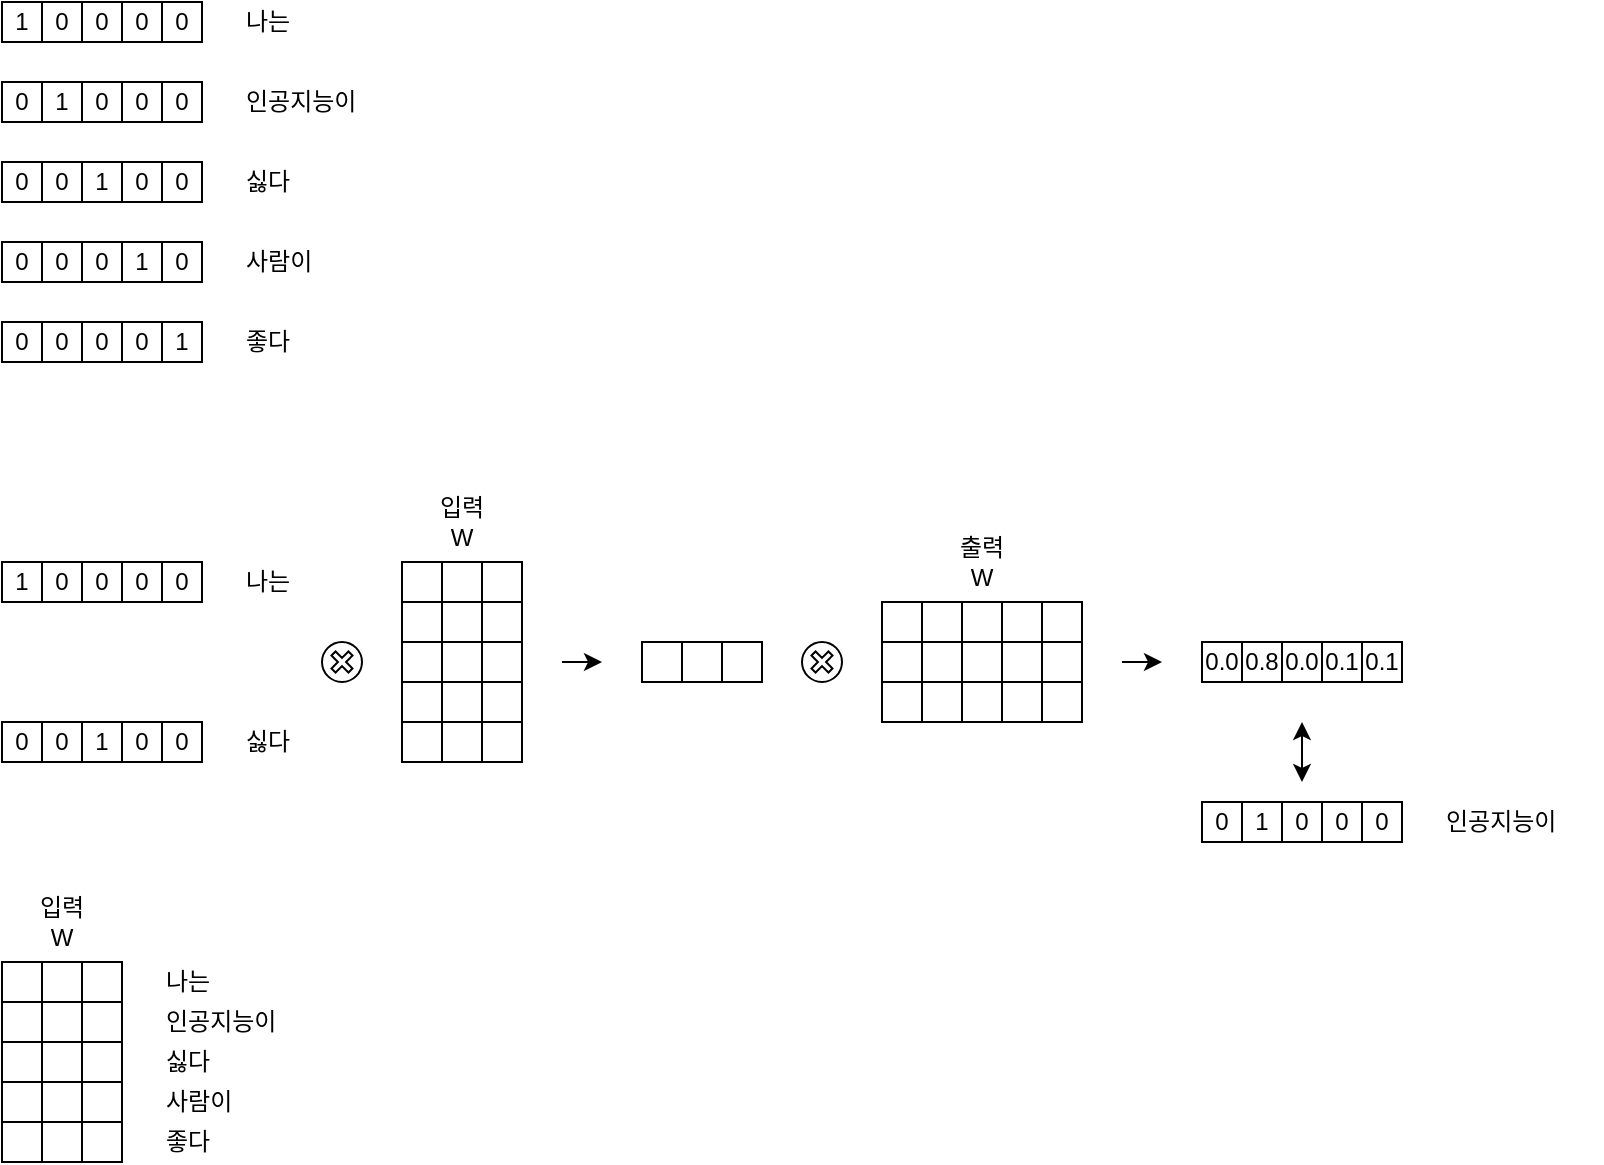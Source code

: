 <mxfile version="13.0.2" type="device"><diagram id="gSFtgMqGi9ohHK26Lygv" name="Page-1"><mxGraphModel dx="767" dy="381" grid="1" gridSize="10" guides="1" tooltips="1" connect="1" arrows="1" fold="1" page="1" pageScale="1" pageWidth="850" pageHeight="1100" math="0" shadow="0"><root><mxCell id="0"/><mxCell id="1" parent="0"/><mxCell id="Qm2T9JlyRPmXL9uz5Jr--550" value="나는" style="text;html=1;strokeColor=none;fillColor=none;align=left;verticalAlign=middle;whiteSpace=wrap;rounded=0;" parent="1" vertex="1"><mxGeometry x="200" y="760" width="40" height="20" as="geometry"/></mxCell><mxCell id="Qm2T9JlyRPmXL9uz5Jr--552" value="싫다" style="text;html=1;strokeColor=none;fillColor=none;align=left;verticalAlign=middle;whiteSpace=wrap;rounded=0;" parent="1" vertex="1"><mxGeometry x="200" y="840" width="40" height="20" as="geometry"/></mxCell><mxCell id="ip2RhkifNBd4gO8MAAc1-50" value="" style="group" parent="1" vertex="1" connectable="0"><mxGeometry x="80" y="760" width="100" height="20" as="geometry"/></mxCell><mxCell id="Qm2T9JlyRPmXL9uz5Jr--544" value="0" style="rounded=0;whiteSpace=wrap;html=1;" parent="ip2RhkifNBd4gO8MAAc1-50" vertex="1"><mxGeometry x="40" width="20" height="20" as="geometry"/></mxCell><mxCell id="Qm2T9JlyRPmXL9uz5Jr--545" value="0" style="rounded=0;whiteSpace=wrap;html=1;" parent="ip2RhkifNBd4gO8MAAc1-50" vertex="1"><mxGeometry x="60" width="20" height="20" as="geometry"/></mxCell><mxCell id="Qm2T9JlyRPmXL9uz5Jr--546" value="0" style="rounded=0;whiteSpace=wrap;html=1;" parent="ip2RhkifNBd4gO8MAAc1-50" vertex="1"><mxGeometry x="80" width="20" height="20" as="geometry"/></mxCell><mxCell id="DAUQ6B24CuXN-xRXa3BH-2" value="1" style="rounded=0;whiteSpace=wrap;html=1;" parent="ip2RhkifNBd4gO8MAAc1-50" vertex="1"><mxGeometry width="20" height="20" as="geometry"/></mxCell><mxCell id="DAUQ6B24CuXN-xRXa3BH-3" value="0" style="rounded=0;whiteSpace=wrap;html=1;" parent="ip2RhkifNBd4gO8MAAc1-50" vertex="1"><mxGeometry x="20" width="20" height="20" as="geometry"/></mxCell><mxCell id="ip2RhkifNBd4gO8MAAc1-52" value="" style="group" parent="1" vertex="1" connectable="0"><mxGeometry x="80" y="840" width="100" height="20" as="geometry"/></mxCell><mxCell id="Qm2T9JlyRPmXL9uz5Jr--553" value="1" style="rounded=0;whiteSpace=wrap;html=1;" parent="ip2RhkifNBd4gO8MAAc1-52" vertex="1"><mxGeometry x="40" width="20" height="20" as="geometry"/></mxCell><mxCell id="Qm2T9JlyRPmXL9uz5Jr--554" value="0" style="rounded=0;whiteSpace=wrap;html=1;" parent="ip2RhkifNBd4gO8MAAc1-52" vertex="1"><mxGeometry x="60" width="20" height="20" as="geometry"/></mxCell><mxCell id="Qm2T9JlyRPmXL9uz5Jr--555" value="0" style="rounded=0;whiteSpace=wrap;html=1;" parent="ip2RhkifNBd4gO8MAAc1-52" vertex="1"><mxGeometry x="80" width="20" height="20" as="geometry"/></mxCell><mxCell id="DAUQ6B24CuXN-xRXa3BH-6" value="0" style="rounded=0;whiteSpace=wrap;html=1;" parent="ip2RhkifNBd4gO8MAAc1-52" vertex="1"><mxGeometry width="20" height="20" as="geometry"/></mxCell><mxCell id="DAUQ6B24CuXN-xRXa3BH-7" value="0" style="rounded=0;whiteSpace=wrap;html=1;" parent="ip2RhkifNBd4gO8MAAc1-52" vertex="1"><mxGeometry x="20" width="20" height="20" as="geometry"/></mxCell><mxCell id="-RORJ_Um0UERfcdkDbXC-8" value="" style="group" vertex="1" connectable="0" parent="1"><mxGeometry x="680" y="880" width="100" height="20" as="geometry"/></mxCell><mxCell id="-RORJ_Um0UERfcdkDbXC-9" value="0" style="rounded=0;whiteSpace=wrap;html=1;" vertex="1" parent="-RORJ_Um0UERfcdkDbXC-8"><mxGeometry x="40" width="20" height="20" as="geometry"/></mxCell><mxCell id="-RORJ_Um0UERfcdkDbXC-10" value="0" style="rounded=0;whiteSpace=wrap;html=1;" vertex="1" parent="-RORJ_Um0UERfcdkDbXC-8"><mxGeometry x="60" width="20" height="20" as="geometry"/></mxCell><mxCell id="-RORJ_Um0UERfcdkDbXC-11" value="0" style="rounded=0;whiteSpace=wrap;html=1;" vertex="1" parent="-RORJ_Um0UERfcdkDbXC-8"><mxGeometry x="80" width="20" height="20" as="geometry"/></mxCell><mxCell id="-RORJ_Um0UERfcdkDbXC-12" value="0" style="rounded=0;whiteSpace=wrap;html=1;" vertex="1" parent="-RORJ_Um0UERfcdkDbXC-8"><mxGeometry width="20" height="20" as="geometry"/></mxCell><mxCell id="-RORJ_Um0UERfcdkDbXC-13" value="1" style="rounded=0;whiteSpace=wrap;html=1;" vertex="1" parent="-RORJ_Um0UERfcdkDbXC-8"><mxGeometry x="20" width="20" height="20" as="geometry"/></mxCell><mxCell id="-RORJ_Um0UERfcdkDbXC-14" value="인공지능이" style="text;html=1;strokeColor=none;fillColor=none;align=left;verticalAlign=middle;whiteSpace=wrap;rounded=0;" vertex="1" parent="1"><mxGeometry x="800" y="880" width="80" height="20" as="geometry"/></mxCell><mxCell id="-RORJ_Um0UERfcdkDbXC-37" value="" style="group;container=1;" vertex="1" connectable="0" parent="1"><mxGeometry x="280" y="760" width="60" height="100" as="geometry"/></mxCell><mxCell id="-RORJ_Um0UERfcdkDbXC-22" value="" style="rounded=0;whiteSpace=wrap;html=1;" vertex="1" parent="-RORJ_Um0UERfcdkDbXC-37"><mxGeometry y="40" width="20" height="20" as="geometry"/></mxCell><mxCell id="-RORJ_Um0UERfcdkDbXC-23" value="" style="rounded=0;whiteSpace=wrap;html=1;" vertex="1" parent="-RORJ_Um0UERfcdkDbXC-37"><mxGeometry y="60" width="20" height="20" as="geometry"/></mxCell><mxCell id="-RORJ_Um0UERfcdkDbXC-24" value="" style="rounded=0;whiteSpace=wrap;html=1;" vertex="1" parent="-RORJ_Um0UERfcdkDbXC-37"><mxGeometry y="80" width="20" height="20" as="geometry"/></mxCell><mxCell id="-RORJ_Um0UERfcdkDbXC-25" value="" style="rounded=0;whiteSpace=wrap;html=1;" vertex="1" parent="-RORJ_Um0UERfcdkDbXC-37"><mxGeometry width="20" height="20" as="geometry"/></mxCell><mxCell id="-RORJ_Um0UERfcdkDbXC-26" value="" style="rounded=0;whiteSpace=wrap;html=1;" vertex="1" parent="-RORJ_Um0UERfcdkDbXC-37"><mxGeometry y="20" width="20" height="20" as="geometry"/></mxCell><mxCell id="-RORJ_Um0UERfcdkDbXC-27" value="" style="rounded=0;whiteSpace=wrap;html=1;" vertex="1" parent="-RORJ_Um0UERfcdkDbXC-37"><mxGeometry x="20" y="40" width="20" height="20" as="geometry"/></mxCell><mxCell id="-RORJ_Um0UERfcdkDbXC-28" value="" style="rounded=0;whiteSpace=wrap;html=1;" vertex="1" parent="-RORJ_Um0UERfcdkDbXC-37"><mxGeometry x="20" y="60" width="20" height="20" as="geometry"/></mxCell><mxCell id="-RORJ_Um0UERfcdkDbXC-29" value="" style="rounded=0;whiteSpace=wrap;html=1;" vertex="1" parent="-RORJ_Um0UERfcdkDbXC-37"><mxGeometry x="20" y="80" width="20" height="20" as="geometry"/></mxCell><mxCell id="-RORJ_Um0UERfcdkDbXC-30" value="" style="rounded=0;whiteSpace=wrap;html=1;" vertex="1" parent="-RORJ_Um0UERfcdkDbXC-37"><mxGeometry x="20" width="20" height="20" as="geometry"/></mxCell><mxCell id="-RORJ_Um0UERfcdkDbXC-31" value="" style="rounded=0;whiteSpace=wrap;html=1;" vertex="1" parent="-RORJ_Um0UERfcdkDbXC-37"><mxGeometry x="20" y="20" width="20" height="20" as="geometry"/></mxCell><mxCell id="-RORJ_Um0UERfcdkDbXC-32" value="" style="rounded=0;whiteSpace=wrap;html=1;" vertex="1" parent="-RORJ_Um0UERfcdkDbXC-37"><mxGeometry x="40" y="40" width="20" height="20" as="geometry"/></mxCell><mxCell id="-RORJ_Um0UERfcdkDbXC-33" value="" style="rounded=0;whiteSpace=wrap;html=1;" vertex="1" parent="-RORJ_Um0UERfcdkDbXC-37"><mxGeometry x="40" y="60" width="20" height="20" as="geometry"/></mxCell><mxCell id="-RORJ_Um0UERfcdkDbXC-34" value="" style="rounded=0;whiteSpace=wrap;html=1;" vertex="1" parent="-RORJ_Um0UERfcdkDbXC-37"><mxGeometry x="40" y="80" width="20" height="20" as="geometry"/></mxCell><mxCell id="-RORJ_Um0UERfcdkDbXC-35" value="" style="rounded=0;whiteSpace=wrap;html=1;" vertex="1" parent="-RORJ_Um0UERfcdkDbXC-37"><mxGeometry x="40" width="20" height="20" as="geometry"/></mxCell><mxCell id="-RORJ_Um0UERfcdkDbXC-36" value="" style="rounded=0;whiteSpace=wrap;html=1;" vertex="1" parent="-RORJ_Um0UERfcdkDbXC-37"><mxGeometry x="40" y="20" width="20" height="20" as="geometry"/></mxCell><mxCell id="-RORJ_Um0UERfcdkDbXC-38" value="입력&lt;br&gt;W" style="text;html=1;strokeColor=none;fillColor=none;align=center;verticalAlign=middle;whiteSpace=wrap;rounded=0;" vertex="1" parent="1"><mxGeometry x="280" y="720" width="60" height="40" as="geometry"/></mxCell><mxCell id="-RORJ_Um0UERfcdkDbXC-42" style="edgeStyle=orthogonalEdgeStyle;rounded=0;orthogonalLoop=1;jettySize=auto;html=1;fontSize=16;" edge="1" parent="1"><mxGeometry relative="1" as="geometry"><mxPoint x="360" y="810" as="sourcePoint"/><mxPoint x="380" y="810" as="targetPoint"/></mxGeometry></mxCell><mxCell id="-RORJ_Um0UERfcdkDbXC-51" value="" style="group" vertex="1" connectable="0" parent="1"><mxGeometry x="400" y="800" width="60" height="20" as="geometry"/></mxCell><mxCell id="-RORJ_Um0UERfcdkDbXC-39" value="" style="rounded=0;whiteSpace=wrap;html=1;" vertex="1" parent="-RORJ_Um0UERfcdkDbXC-51"><mxGeometry width="20" height="20" as="geometry"/></mxCell><mxCell id="-RORJ_Um0UERfcdkDbXC-40" value="" style="rounded=0;whiteSpace=wrap;html=1;" vertex="1" parent="-RORJ_Um0UERfcdkDbXC-51"><mxGeometry x="20" width="20" height="20" as="geometry"/></mxCell><mxCell id="-RORJ_Um0UERfcdkDbXC-41" value="" style="rounded=0;whiteSpace=wrap;html=1;" vertex="1" parent="-RORJ_Um0UERfcdkDbXC-51"><mxGeometry x="40" width="20" height="20" as="geometry"/></mxCell><mxCell id="-RORJ_Um0UERfcdkDbXC-57" value="" style="group" vertex="1" connectable="0" parent="1"><mxGeometry x="520" y="780" width="20" height="60" as="geometry"/></mxCell><mxCell id="-RORJ_Um0UERfcdkDbXC-53" value="" style="rounded=0;whiteSpace=wrap;html=1;" vertex="1" parent="-RORJ_Um0UERfcdkDbXC-57"><mxGeometry y="20" width="20" height="20" as="geometry"/></mxCell><mxCell id="-RORJ_Um0UERfcdkDbXC-54" value="" style="rounded=0;whiteSpace=wrap;html=1;" vertex="1" parent="-RORJ_Um0UERfcdkDbXC-57"><mxGeometry y="40" width="20" height="20" as="geometry"/></mxCell><mxCell id="-RORJ_Um0UERfcdkDbXC-55" value="" style="rounded=0;whiteSpace=wrap;html=1;" vertex="1" parent="-RORJ_Um0UERfcdkDbXC-57"><mxGeometry width="20" height="20" as="geometry"/></mxCell><mxCell id="-RORJ_Um0UERfcdkDbXC-58" value="" style="group" vertex="1" connectable="0" parent="1"><mxGeometry x="540" y="780" width="20" height="60" as="geometry"/></mxCell><mxCell id="-RORJ_Um0UERfcdkDbXC-59" value="" style="rounded=0;whiteSpace=wrap;html=1;" vertex="1" parent="-RORJ_Um0UERfcdkDbXC-58"><mxGeometry y="20" width="20" height="20" as="geometry"/></mxCell><mxCell id="-RORJ_Um0UERfcdkDbXC-60" value="" style="rounded=0;whiteSpace=wrap;html=1;" vertex="1" parent="-RORJ_Um0UERfcdkDbXC-58"><mxGeometry y="40" width="20" height="20" as="geometry"/></mxCell><mxCell id="-RORJ_Um0UERfcdkDbXC-61" value="" style="rounded=0;whiteSpace=wrap;html=1;" vertex="1" parent="-RORJ_Um0UERfcdkDbXC-58"><mxGeometry width="20" height="20" as="geometry"/></mxCell><mxCell id="-RORJ_Um0UERfcdkDbXC-62" value="" style="group" vertex="1" connectable="0" parent="1"><mxGeometry x="560" y="780" width="20" height="60" as="geometry"/></mxCell><mxCell id="-RORJ_Um0UERfcdkDbXC-63" value="" style="rounded=0;whiteSpace=wrap;html=1;" vertex="1" parent="-RORJ_Um0UERfcdkDbXC-62"><mxGeometry y="20" width="20" height="20" as="geometry"/></mxCell><mxCell id="-RORJ_Um0UERfcdkDbXC-64" value="" style="rounded=0;whiteSpace=wrap;html=1;" vertex="1" parent="-RORJ_Um0UERfcdkDbXC-62"><mxGeometry y="40" width="20" height="20" as="geometry"/></mxCell><mxCell id="-RORJ_Um0UERfcdkDbXC-65" value="" style="rounded=0;whiteSpace=wrap;html=1;" vertex="1" parent="-RORJ_Um0UERfcdkDbXC-62"><mxGeometry width="20" height="20" as="geometry"/></mxCell><mxCell id="-RORJ_Um0UERfcdkDbXC-66" value="" style="group" vertex="1" connectable="0" parent="1"><mxGeometry x="580" y="780" width="20" height="60" as="geometry"/></mxCell><mxCell id="-RORJ_Um0UERfcdkDbXC-67" value="" style="rounded=0;whiteSpace=wrap;html=1;" vertex="1" parent="-RORJ_Um0UERfcdkDbXC-66"><mxGeometry y="20" width="20" height="20" as="geometry"/></mxCell><mxCell id="-RORJ_Um0UERfcdkDbXC-68" value="" style="rounded=0;whiteSpace=wrap;html=1;" vertex="1" parent="-RORJ_Um0UERfcdkDbXC-66"><mxGeometry y="40" width="20" height="20" as="geometry"/></mxCell><mxCell id="-RORJ_Um0UERfcdkDbXC-69" value="" style="rounded=0;whiteSpace=wrap;html=1;" vertex="1" parent="-RORJ_Um0UERfcdkDbXC-66"><mxGeometry width="20" height="20" as="geometry"/></mxCell><mxCell id="-RORJ_Um0UERfcdkDbXC-70" value="" style="group" vertex="1" connectable="0" parent="1"><mxGeometry x="600" y="780" width="20" height="60" as="geometry"/></mxCell><mxCell id="-RORJ_Um0UERfcdkDbXC-71" value="" style="rounded=0;whiteSpace=wrap;html=1;" vertex="1" parent="-RORJ_Um0UERfcdkDbXC-70"><mxGeometry y="20" width="20" height="20" as="geometry"/></mxCell><mxCell id="-RORJ_Um0UERfcdkDbXC-72" value="" style="rounded=0;whiteSpace=wrap;html=1;" vertex="1" parent="-RORJ_Um0UERfcdkDbXC-70"><mxGeometry y="40" width="20" height="20" as="geometry"/></mxCell><mxCell id="-RORJ_Um0UERfcdkDbXC-73" value="" style="rounded=0;whiteSpace=wrap;html=1;" vertex="1" parent="-RORJ_Um0UERfcdkDbXC-70"><mxGeometry width="20" height="20" as="geometry"/></mxCell><mxCell id="-RORJ_Um0UERfcdkDbXC-75" style="edgeStyle=orthogonalEdgeStyle;rounded=0;orthogonalLoop=1;jettySize=auto;html=1;fontSize=16;" edge="1" parent="1"><mxGeometry relative="1" as="geometry"><mxPoint x="640" y="810" as="sourcePoint"/><mxPoint x="660" y="810" as="targetPoint"/></mxGeometry></mxCell><mxCell id="-RORJ_Um0UERfcdkDbXC-76" value="" style="shape=mxgraph.bpmn.shape;html=1;verticalLabelPosition=bottom;labelBackgroundColor=#ffffff;verticalAlign=top;align=center;perimeter=ellipsePerimeter;outlineConnect=0;outline=standard;symbol=parallelMultiple;strokeColor=#000000;fillColor=none;fontColor=#B3B3B3;rotation=-45;" vertex="1" parent="1"><mxGeometry x="480" y="800" width="20" height="20" as="geometry"/></mxCell><mxCell id="-RORJ_Um0UERfcdkDbXC-77" value="출력&lt;br&gt;W" style="text;html=1;strokeColor=none;fillColor=none;align=center;verticalAlign=middle;whiteSpace=wrap;rounded=0;" vertex="1" parent="1"><mxGeometry x="540" y="740" width="60" height="40" as="geometry"/></mxCell><mxCell id="-RORJ_Um0UERfcdkDbXC-169" value="나는" style="text;html=1;strokeColor=none;fillColor=none;align=left;verticalAlign=middle;whiteSpace=wrap;rounded=0;" vertex="1" parent="1"><mxGeometry x="200" y="480" width="80" height="20" as="geometry"/></mxCell><mxCell id="-RORJ_Um0UERfcdkDbXC-170" value="인공지능이" style="text;html=1;strokeColor=none;fillColor=none;align=left;verticalAlign=middle;whiteSpace=wrap;rounded=0;" vertex="1" parent="1"><mxGeometry x="200" y="520" width="80" height="20" as="geometry"/></mxCell><mxCell id="-RORJ_Um0UERfcdkDbXC-171" value="싫다" style="text;html=1;strokeColor=none;fillColor=none;align=left;verticalAlign=middle;whiteSpace=wrap;rounded=0;" vertex="1" parent="1"><mxGeometry x="200" y="560" width="80" height="20" as="geometry"/></mxCell><mxCell id="-RORJ_Um0UERfcdkDbXC-173" value="사람이" style="text;html=1;strokeColor=none;fillColor=none;align=left;verticalAlign=middle;whiteSpace=wrap;rounded=0;" vertex="1" parent="1"><mxGeometry x="200" y="600" width="80" height="20" as="geometry"/></mxCell><mxCell id="-RORJ_Um0UERfcdkDbXC-174" value="좋다" style="text;html=1;strokeColor=none;fillColor=none;align=left;verticalAlign=middle;whiteSpace=wrap;rounded=0;" vertex="1" parent="1"><mxGeometry x="200" y="640" width="80" height="20" as="geometry"/></mxCell><mxCell id="-RORJ_Um0UERfcdkDbXC-175" value="" style="group" vertex="1" connectable="0" parent="1"><mxGeometry x="80" y="480" width="100" height="20" as="geometry"/></mxCell><mxCell id="-RORJ_Um0UERfcdkDbXC-176" value="0" style="rounded=0;whiteSpace=wrap;html=1;" vertex="1" parent="-RORJ_Um0UERfcdkDbXC-175"><mxGeometry x="40" width="20" height="20" as="geometry"/></mxCell><mxCell id="-RORJ_Um0UERfcdkDbXC-177" value="0" style="rounded=0;whiteSpace=wrap;html=1;" vertex="1" parent="-RORJ_Um0UERfcdkDbXC-175"><mxGeometry x="60" width="20" height="20" as="geometry"/></mxCell><mxCell id="-RORJ_Um0UERfcdkDbXC-178" value="0" style="rounded=0;whiteSpace=wrap;html=1;" vertex="1" parent="-RORJ_Um0UERfcdkDbXC-175"><mxGeometry x="80" width="20" height="20" as="geometry"/></mxCell><mxCell id="-RORJ_Um0UERfcdkDbXC-179" value="1" style="rounded=0;whiteSpace=wrap;html=1;" vertex="1" parent="-RORJ_Um0UERfcdkDbXC-175"><mxGeometry width="20" height="20" as="geometry"/></mxCell><mxCell id="-RORJ_Um0UERfcdkDbXC-180" value="0" style="rounded=0;whiteSpace=wrap;html=1;" vertex="1" parent="-RORJ_Um0UERfcdkDbXC-175"><mxGeometry x="20" width="20" height="20" as="geometry"/></mxCell><mxCell id="-RORJ_Um0UERfcdkDbXC-181" value="" style="group" vertex="1" connectable="0" parent="1"><mxGeometry x="80" y="520" width="100" height="20" as="geometry"/></mxCell><mxCell id="-RORJ_Um0UERfcdkDbXC-182" value="0" style="rounded=0;whiteSpace=wrap;html=1;" vertex="1" parent="-RORJ_Um0UERfcdkDbXC-181"><mxGeometry x="40" width="20" height="20" as="geometry"/></mxCell><mxCell id="-RORJ_Um0UERfcdkDbXC-183" value="0" style="rounded=0;whiteSpace=wrap;html=1;" vertex="1" parent="-RORJ_Um0UERfcdkDbXC-181"><mxGeometry x="60" width="20" height="20" as="geometry"/></mxCell><mxCell id="-RORJ_Um0UERfcdkDbXC-184" value="0" style="rounded=0;whiteSpace=wrap;html=1;" vertex="1" parent="-RORJ_Um0UERfcdkDbXC-181"><mxGeometry x="80" width="20" height="20" as="geometry"/></mxCell><mxCell id="-RORJ_Um0UERfcdkDbXC-185" value="0" style="rounded=0;whiteSpace=wrap;html=1;" vertex="1" parent="-RORJ_Um0UERfcdkDbXC-181"><mxGeometry width="20" height="20" as="geometry"/></mxCell><mxCell id="-RORJ_Um0UERfcdkDbXC-186" value="1" style="rounded=0;whiteSpace=wrap;html=1;" vertex="1" parent="-RORJ_Um0UERfcdkDbXC-181"><mxGeometry x="20" width="20" height="20" as="geometry"/></mxCell><mxCell id="-RORJ_Um0UERfcdkDbXC-187" value="" style="group" vertex="1" connectable="0" parent="1"><mxGeometry x="80" y="560" width="100" height="20" as="geometry"/></mxCell><mxCell id="-RORJ_Um0UERfcdkDbXC-188" value="1" style="rounded=0;whiteSpace=wrap;html=1;" vertex="1" parent="-RORJ_Um0UERfcdkDbXC-187"><mxGeometry x="40" width="20" height="20" as="geometry"/></mxCell><mxCell id="-RORJ_Um0UERfcdkDbXC-189" value="0" style="rounded=0;whiteSpace=wrap;html=1;" vertex="1" parent="-RORJ_Um0UERfcdkDbXC-187"><mxGeometry x="60" width="20" height="20" as="geometry"/></mxCell><mxCell id="-RORJ_Um0UERfcdkDbXC-190" value="0" style="rounded=0;whiteSpace=wrap;html=1;" vertex="1" parent="-RORJ_Um0UERfcdkDbXC-187"><mxGeometry x="80" width="20" height="20" as="geometry"/></mxCell><mxCell id="-RORJ_Um0UERfcdkDbXC-191" value="0" style="rounded=0;whiteSpace=wrap;html=1;" vertex="1" parent="-RORJ_Um0UERfcdkDbXC-187"><mxGeometry width="20" height="20" as="geometry"/></mxCell><mxCell id="-RORJ_Um0UERfcdkDbXC-192" value="0" style="rounded=0;whiteSpace=wrap;html=1;" vertex="1" parent="-RORJ_Um0UERfcdkDbXC-187"><mxGeometry x="20" width="20" height="20" as="geometry"/></mxCell><mxCell id="-RORJ_Um0UERfcdkDbXC-199" value="" style="group" vertex="1" connectable="0" parent="1"><mxGeometry x="80" y="600" width="100" height="20" as="geometry"/></mxCell><mxCell id="-RORJ_Um0UERfcdkDbXC-200" value="0" style="rounded=0;whiteSpace=wrap;html=1;" vertex="1" parent="-RORJ_Um0UERfcdkDbXC-199"><mxGeometry x="40" width="20" height="20" as="geometry"/></mxCell><mxCell id="-RORJ_Um0UERfcdkDbXC-201" value="1" style="rounded=0;whiteSpace=wrap;html=1;" vertex="1" parent="-RORJ_Um0UERfcdkDbXC-199"><mxGeometry x="60" width="20" height="20" as="geometry"/></mxCell><mxCell id="-RORJ_Um0UERfcdkDbXC-202" value="0" style="rounded=0;whiteSpace=wrap;html=1;" vertex="1" parent="-RORJ_Um0UERfcdkDbXC-199"><mxGeometry x="80" width="20" height="20" as="geometry"/></mxCell><mxCell id="-RORJ_Um0UERfcdkDbXC-203" value="0" style="rounded=0;whiteSpace=wrap;html=1;" vertex="1" parent="-RORJ_Um0UERfcdkDbXC-199"><mxGeometry width="20" height="20" as="geometry"/></mxCell><mxCell id="-RORJ_Um0UERfcdkDbXC-204" value="0" style="rounded=0;whiteSpace=wrap;html=1;" vertex="1" parent="-RORJ_Um0UERfcdkDbXC-199"><mxGeometry x="20" width="20" height="20" as="geometry"/></mxCell><mxCell id="-RORJ_Um0UERfcdkDbXC-205" value="" style="group" vertex="1" connectable="0" parent="1"><mxGeometry x="80" y="640" width="100" height="20" as="geometry"/></mxCell><mxCell id="-RORJ_Um0UERfcdkDbXC-206" value="0" style="rounded=0;whiteSpace=wrap;html=1;" vertex="1" parent="-RORJ_Um0UERfcdkDbXC-205"><mxGeometry x="40" width="20" height="20" as="geometry"/></mxCell><mxCell id="-RORJ_Um0UERfcdkDbXC-207" value="0" style="rounded=0;whiteSpace=wrap;html=1;" vertex="1" parent="-RORJ_Um0UERfcdkDbXC-205"><mxGeometry x="60" width="20" height="20" as="geometry"/></mxCell><mxCell id="-RORJ_Um0UERfcdkDbXC-208" value="1" style="rounded=0;whiteSpace=wrap;html=1;" vertex="1" parent="-RORJ_Um0UERfcdkDbXC-205"><mxGeometry x="80" width="20" height="20" as="geometry"/></mxCell><mxCell id="-RORJ_Um0UERfcdkDbXC-209" value="0" style="rounded=0;whiteSpace=wrap;html=1;" vertex="1" parent="-RORJ_Um0UERfcdkDbXC-205"><mxGeometry width="20" height="20" as="geometry"/></mxCell><mxCell id="-RORJ_Um0UERfcdkDbXC-210" value="0" style="rounded=0;whiteSpace=wrap;html=1;" vertex="1" parent="-RORJ_Um0UERfcdkDbXC-205"><mxGeometry x="20" width="20" height="20" as="geometry"/></mxCell><mxCell id="-RORJ_Um0UERfcdkDbXC-211" value="" style="shape=mxgraph.bpmn.shape;html=1;verticalLabelPosition=bottom;labelBackgroundColor=#ffffff;verticalAlign=top;align=center;perimeter=ellipsePerimeter;outlineConnect=0;outline=standard;symbol=parallelMultiple;strokeColor=#000000;fillColor=none;fontColor=#B3B3B3;rotation=-45;" vertex="1" parent="1"><mxGeometry x="240" y="800" width="20" height="20" as="geometry"/></mxCell><mxCell id="-RORJ_Um0UERfcdkDbXC-212" value="" style="group;container=1;" vertex="1" connectable="0" parent="1"><mxGeometry x="80" y="960" width="60" height="100" as="geometry"/></mxCell><mxCell id="-RORJ_Um0UERfcdkDbXC-213" value="" style="rounded=0;whiteSpace=wrap;html=1;" vertex="1" parent="-RORJ_Um0UERfcdkDbXC-212"><mxGeometry y="40" width="20" height="20" as="geometry"/></mxCell><mxCell id="-RORJ_Um0UERfcdkDbXC-214" value="" style="rounded=0;whiteSpace=wrap;html=1;" vertex="1" parent="-RORJ_Um0UERfcdkDbXC-212"><mxGeometry y="60" width="20" height="20" as="geometry"/></mxCell><mxCell id="-RORJ_Um0UERfcdkDbXC-215" value="" style="rounded=0;whiteSpace=wrap;html=1;" vertex="1" parent="-RORJ_Um0UERfcdkDbXC-212"><mxGeometry y="80" width="20" height="20" as="geometry"/></mxCell><mxCell id="-RORJ_Um0UERfcdkDbXC-216" value="" style="rounded=0;whiteSpace=wrap;html=1;" vertex="1" parent="-RORJ_Um0UERfcdkDbXC-212"><mxGeometry width="20" height="20" as="geometry"/></mxCell><mxCell id="-RORJ_Um0UERfcdkDbXC-217" value="" style="rounded=0;whiteSpace=wrap;html=1;" vertex="1" parent="-RORJ_Um0UERfcdkDbXC-212"><mxGeometry y="20" width="20" height="20" as="geometry"/></mxCell><mxCell id="-RORJ_Um0UERfcdkDbXC-218" value="" style="rounded=0;whiteSpace=wrap;html=1;" vertex="1" parent="-RORJ_Um0UERfcdkDbXC-212"><mxGeometry x="20" y="40" width="20" height="20" as="geometry"/></mxCell><mxCell id="-RORJ_Um0UERfcdkDbXC-219" value="" style="rounded=0;whiteSpace=wrap;html=1;" vertex="1" parent="-RORJ_Um0UERfcdkDbXC-212"><mxGeometry x="20" y="60" width="20" height="20" as="geometry"/></mxCell><mxCell id="-RORJ_Um0UERfcdkDbXC-220" value="" style="rounded=0;whiteSpace=wrap;html=1;" vertex="1" parent="-RORJ_Um0UERfcdkDbXC-212"><mxGeometry x="20" y="80" width="20" height="20" as="geometry"/></mxCell><mxCell id="-RORJ_Um0UERfcdkDbXC-221" value="" style="rounded=0;whiteSpace=wrap;html=1;" vertex="1" parent="-RORJ_Um0UERfcdkDbXC-212"><mxGeometry x="20" width="20" height="20" as="geometry"/></mxCell><mxCell id="-RORJ_Um0UERfcdkDbXC-222" value="" style="rounded=0;whiteSpace=wrap;html=1;" vertex="1" parent="-RORJ_Um0UERfcdkDbXC-212"><mxGeometry x="20" y="20" width="20" height="20" as="geometry"/></mxCell><mxCell id="-RORJ_Um0UERfcdkDbXC-223" value="" style="rounded=0;whiteSpace=wrap;html=1;" vertex="1" parent="-RORJ_Um0UERfcdkDbXC-212"><mxGeometry x="40" y="40" width="20" height="20" as="geometry"/></mxCell><mxCell id="-RORJ_Um0UERfcdkDbXC-224" value="" style="rounded=0;whiteSpace=wrap;html=1;" vertex="1" parent="-RORJ_Um0UERfcdkDbXC-212"><mxGeometry x="40" y="60" width="20" height="20" as="geometry"/></mxCell><mxCell id="-RORJ_Um0UERfcdkDbXC-225" value="" style="rounded=0;whiteSpace=wrap;html=1;" vertex="1" parent="-RORJ_Um0UERfcdkDbXC-212"><mxGeometry x="40" y="80" width="20" height="20" as="geometry"/></mxCell><mxCell id="-RORJ_Um0UERfcdkDbXC-226" value="" style="rounded=0;whiteSpace=wrap;html=1;" vertex="1" parent="-RORJ_Um0UERfcdkDbXC-212"><mxGeometry x="40" width="20" height="20" as="geometry"/></mxCell><mxCell id="-RORJ_Um0UERfcdkDbXC-227" value="" style="rounded=0;whiteSpace=wrap;html=1;" vertex="1" parent="-RORJ_Um0UERfcdkDbXC-212"><mxGeometry x="40" y="20" width="20" height="20" as="geometry"/></mxCell><mxCell id="-RORJ_Um0UERfcdkDbXC-228" value="입력&lt;br&gt;W" style="text;html=1;strokeColor=none;fillColor=none;align=center;verticalAlign=middle;whiteSpace=wrap;rounded=0;" vertex="1" parent="1"><mxGeometry x="80" y="920" width="60" height="40" as="geometry"/></mxCell><mxCell id="-RORJ_Um0UERfcdkDbXC-230" value="나는" style="text;html=1;strokeColor=none;fillColor=none;align=left;verticalAlign=middle;whiteSpace=wrap;rounded=0;" vertex="1" parent="1"><mxGeometry x="160" y="960" width="80" height="20" as="geometry"/></mxCell><mxCell id="-RORJ_Um0UERfcdkDbXC-231" value="인공지능이" style="text;html=1;strokeColor=none;fillColor=none;align=left;verticalAlign=middle;whiteSpace=wrap;rounded=0;" vertex="1" parent="1"><mxGeometry x="160" y="980" width="80" height="20" as="geometry"/></mxCell><mxCell id="-RORJ_Um0UERfcdkDbXC-232" value="싫다" style="text;html=1;strokeColor=none;fillColor=none;align=left;verticalAlign=middle;whiteSpace=wrap;rounded=0;" vertex="1" parent="1"><mxGeometry x="160" y="1000" width="80" height="20" as="geometry"/></mxCell><mxCell id="-RORJ_Um0UERfcdkDbXC-233" value="사람이" style="text;html=1;strokeColor=none;fillColor=none;align=left;verticalAlign=middle;whiteSpace=wrap;rounded=0;" vertex="1" parent="1"><mxGeometry x="160" y="1020" width="80" height="20" as="geometry"/></mxCell><mxCell id="-RORJ_Um0UERfcdkDbXC-234" value="좋다" style="text;html=1;strokeColor=none;fillColor=none;align=left;verticalAlign=middle;whiteSpace=wrap;rounded=0;" vertex="1" parent="1"><mxGeometry x="160" y="1040" width="80" height="20" as="geometry"/></mxCell><mxCell id="-RORJ_Um0UERfcdkDbXC-235" value="" style="group" vertex="1" connectable="0" parent="1"><mxGeometry x="680" y="800" width="100" height="20" as="geometry"/></mxCell><mxCell id="-RORJ_Um0UERfcdkDbXC-236" value="0.0" style="rounded=0;whiteSpace=wrap;html=1;" vertex="1" parent="-RORJ_Um0UERfcdkDbXC-235"><mxGeometry x="40" width="20" height="20" as="geometry"/></mxCell><mxCell id="-RORJ_Um0UERfcdkDbXC-237" value="0.1" style="rounded=0;whiteSpace=wrap;html=1;" vertex="1" parent="-RORJ_Um0UERfcdkDbXC-235"><mxGeometry x="60" width="20" height="20" as="geometry"/></mxCell><mxCell id="-RORJ_Um0UERfcdkDbXC-238" value="0.1" style="rounded=0;whiteSpace=wrap;html=1;" vertex="1" parent="-RORJ_Um0UERfcdkDbXC-235"><mxGeometry x="80" width="20" height="20" as="geometry"/></mxCell><mxCell id="-RORJ_Um0UERfcdkDbXC-239" value="0.0" style="rounded=0;whiteSpace=wrap;html=1;" vertex="1" parent="-RORJ_Um0UERfcdkDbXC-235"><mxGeometry width="20" height="20" as="geometry"/></mxCell><mxCell id="-RORJ_Um0UERfcdkDbXC-240" value="0.8" style="rounded=0;whiteSpace=wrap;html=1;" vertex="1" parent="-RORJ_Um0UERfcdkDbXC-235"><mxGeometry x="20" width="20" height="20" as="geometry"/></mxCell><mxCell id="-RORJ_Um0UERfcdkDbXC-242" value="" style="endArrow=classic;startArrow=classic;html=1;fontSize=16;" edge="1" parent="1"><mxGeometry width="50" height="50" relative="1" as="geometry"><mxPoint x="730" y="870" as="sourcePoint"/><mxPoint x="730" y="840" as="targetPoint"/></mxGeometry></mxCell></root></mxGraphModel></diagram></mxfile>